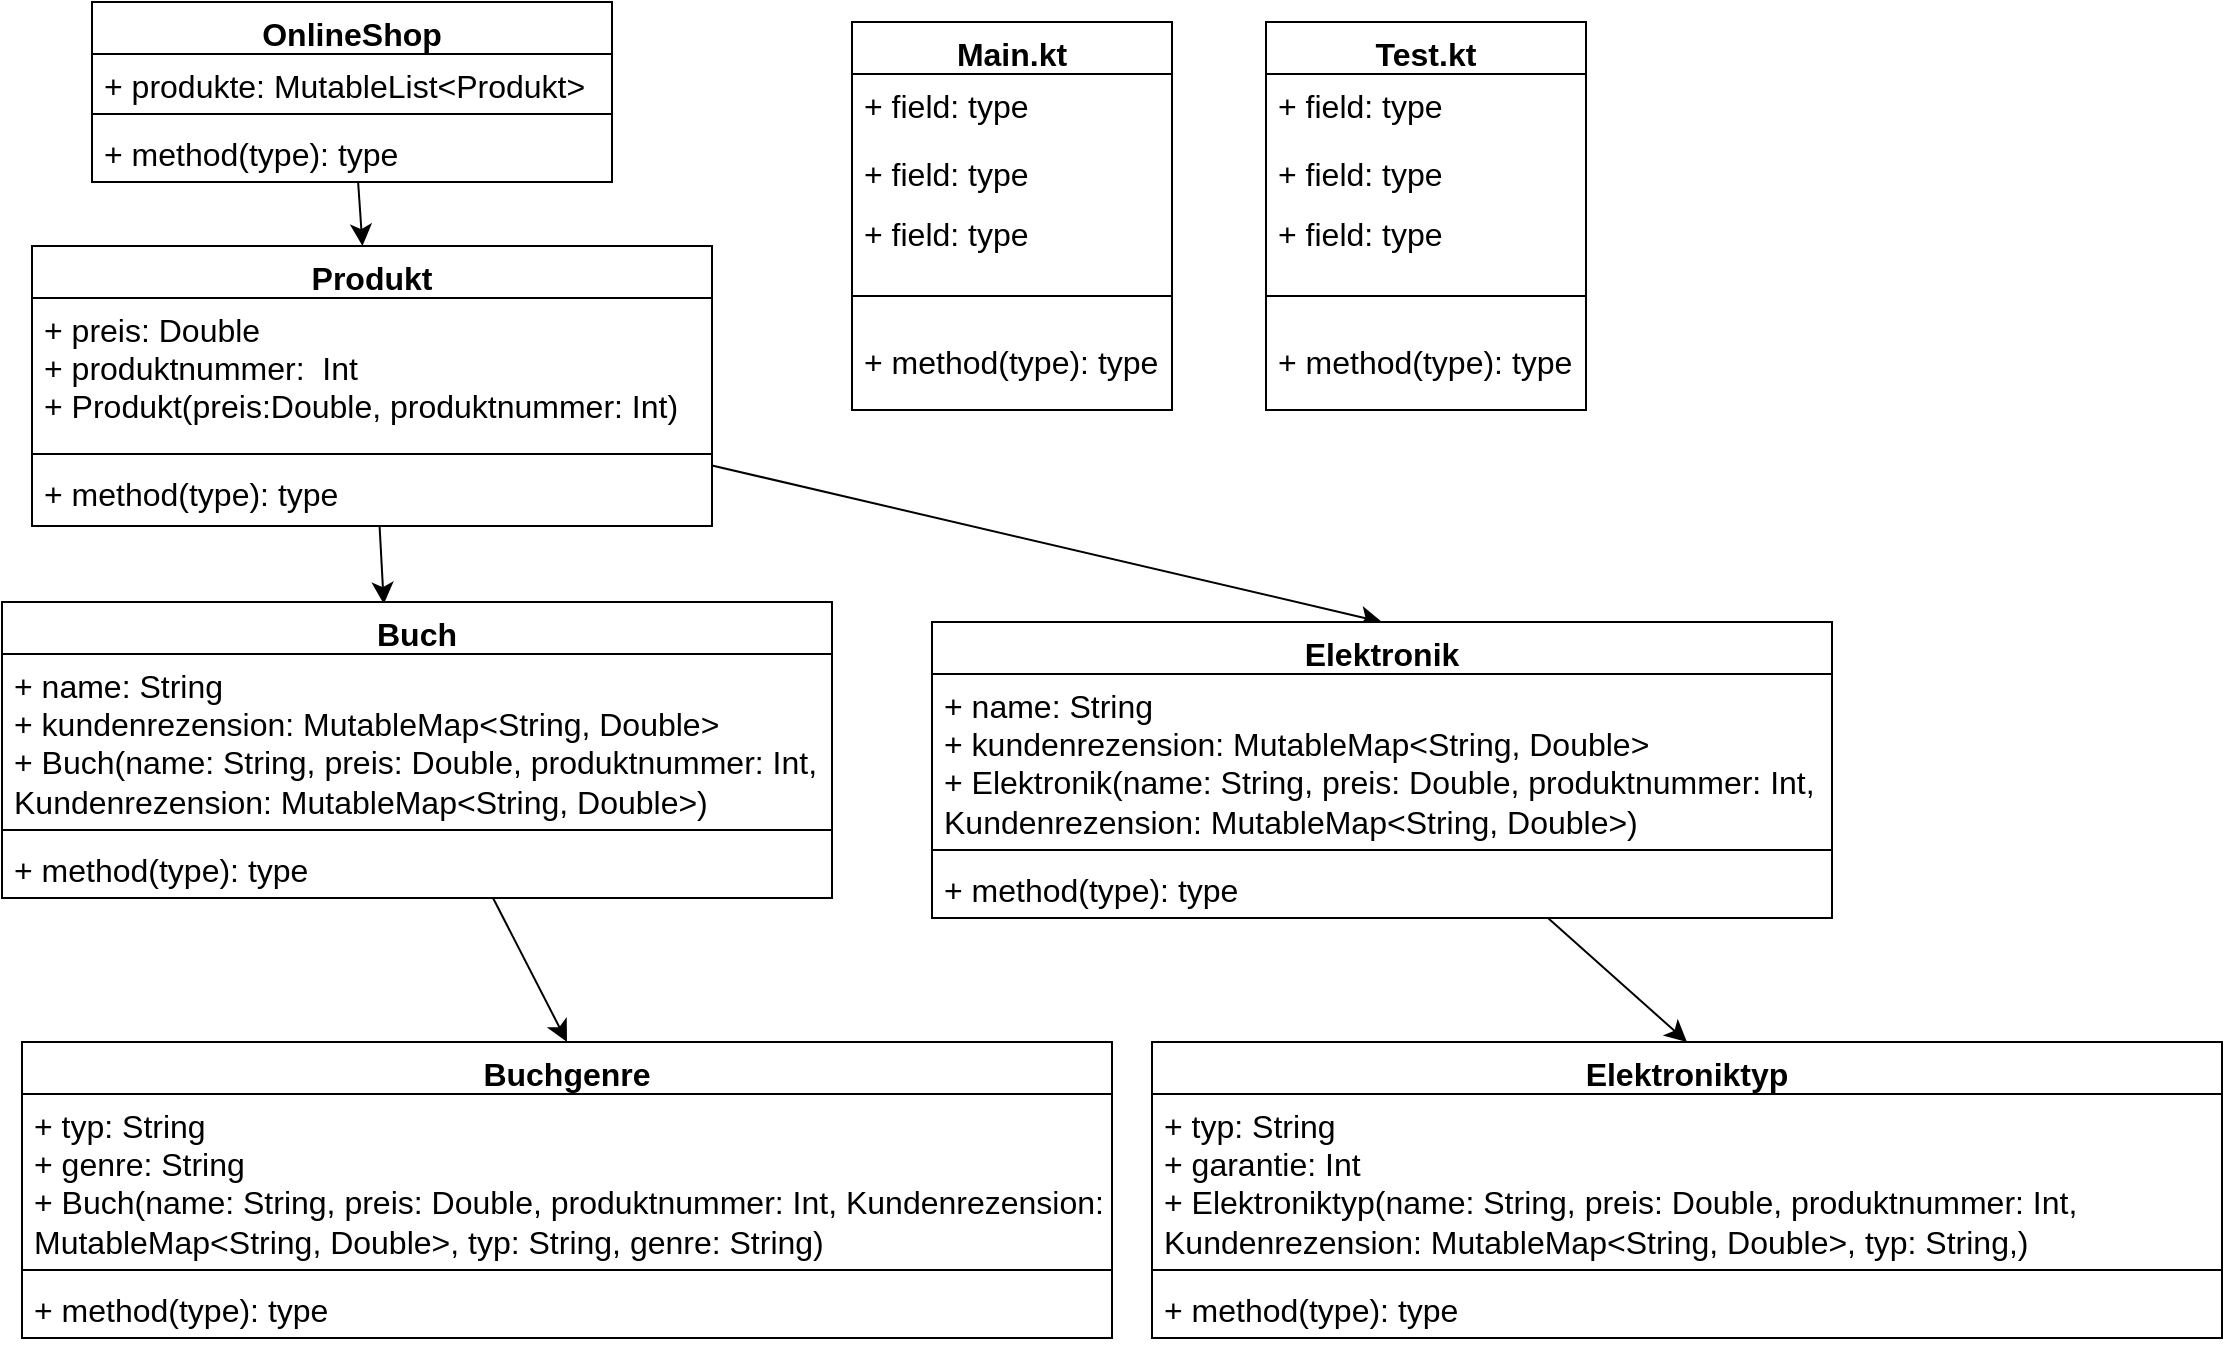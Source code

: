 <mxfile version="22.1.18" type="github">
  <diagram id="C5RBs43oDa-KdzZeNtuy" name="Page-1">
    <mxGraphModel dx="1640" dy="1195" grid="1" gridSize="10" guides="1" tooltips="1" connect="1" arrows="1" fold="1" page="1" pageScale="1" pageWidth="827" pageHeight="1169" math="0" shadow="0">
      <root>
        <mxCell id="WIyWlLk6GJQsqaUBKTNV-0" />
        <mxCell id="WIyWlLk6GJQsqaUBKTNV-1" parent="WIyWlLk6GJQsqaUBKTNV-0" />
        <mxCell id="T1GV25cz8PU00-jIa950-72" value="" style="edgeStyle=none;curved=1;rounded=0;orthogonalLoop=1;jettySize=auto;html=1;fontSize=12;startSize=8;endSize=8;" edge="1" parent="WIyWlLk6GJQsqaUBKTNV-1" source="T1GV25cz8PU00-jIa950-8" target="T1GV25cz8PU00-jIa950-34">
          <mxGeometry relative="1" as="geometry" />
        </mxCell>
        <mxCell id="T1GV25cz8PU00-jIa950-8" value="OnlineShop" style="swimlane;fontStyle=1;align=center;verticalAlign=top;childLayout=stackLayout;horizontal=1;startSize=26;horizontalStack=0;resizeParent=1;resizeParentMax=0;resizeLast=0;collapsible=1;marginBottom=0;whiteSpace=wrap;html=1;fontSize=16;" vertex="1" parent="WIyWlLk6GJQsqaUBKTNV-1">
          <mxGeometry x="280" y="160" width="260" height="90" as="geometry" />
        </mxCell>
        <mxCell id="T1GV25cz8PU00-jIa950-9" value="+ produkte:&amp;nbsp;MutableList&amp;lt;Produkt&amp;gt;" style="text;strokeColor=none;fillColor=none;align=left;verticalAlign=top;spacingLeft=4;spacingRight=4;overflow=hidden;rotatable=0;points=[[0,0.5],[1,0.5]];portConstraint=eastwest;whiteSpace=wrap;html=1;fontSize=16;" vertex="1" parent="T1GV25cz8PU00-jIa950-8">
          <mxGeometry y="26" width="260" height="26" as="geometry" />
        </mxCell>
        <mxCell id="T1GV25cz8PU00-jIa950-10" value="" style="line;strokeWidth=1;fillColor=none;align=left;verticalAlign=middle;spacingTop=-1;spacingLeft=3;spacingRight=3;rotatable=0;labelPosition=right;points=[];portConstraint=eastwest;strokeColor=inherit;fontSize=16;" vertex="1" parent="T1GV25cz8PU00-jIa950-8">
          <mxGeometry y="52" width="260" height="8" as="geometry" />
        </mxCell>
        <mxCell id="T1GV25cz8PU00-jIa950-11" value="+ method(type): type" style="text;strokeColor=none;fillColor=none;align=left;verticalAlign=top;spacingLeft=4;spacingRight=4;overflow=hidden;rotatable=0;points=[[0,0.5],[1,0.5]];portConstraint=eastwest;whiteSpace=wrap;html=1;fontSize=16;" vertex="1" parent="T1GV25cz8PU00-jIa950-8">
          <mxGeometry y="60" width="260" height="30" as="geometry" />
        </mxCell>
        <mxCell id="T1GV25cz8PU00-jIa950-12" value="Main.kt" style="swimlane;fontStyle=1;align=center;verticalAlign=top;childLayout=stackLayout;horizontal=1;startSize=26;horizontalStack=0;resizeParent=1;resizeParentMax=0;resizeLast=0;collapsible=1;marginBottom=0;whiteSpace=wrap;html=1;fontSize=16;" vertex="1" parent="WIyWlLk6GJQsqaUBKTNV-1">
          <mxGeometry x="660" y="170" width="160" height="194" as="geometry" />
        </mxCell>
        <mxCell id="T1GV25cz8PU00-jIa950-13" value="+ field: type" style="text;strokeColor=none;fillColor=none;align=left;verticalAlign=top;spacingLeft=4;spacingRight=4;overflow=hidden;rotatable=0;points=[[0,0.5],[1,0.5]];portConstraint=eastwest;whiteSpace=wrap;html=1;fontSize=16;" vertex="1" parent="T1GV25cz8PU00-jIa950-12">
          <mxGeometry y="26" width="160" height="34" as="geometry" />
        </mxCell>
        <mxCell id="T1GV25cz8PU00-jIa950-30" value="+ field: type" style="text;strokeColor=none;fillColor=none;align=left;verticalAlign=top;spacingLeft=4;spacingRight=4;overflow=hidden;rotatable=0;points=[[0,0.5],[1,0.5]];portConstraint=eastwest;whiteSpace=wrap;html=1;fontSize=16;" vertex="1" parent="T1GV25cz8PU00-jIa950-12">
          <mxGeometry y="60" width="160" height="30" as="geometry" />
        </mxCell>
        <mxCell id="T1GV25cz8PU00-jIa950-31" value="+ field: type" style="text;strokeColor=none;fillColor=none;align=left;verticalAlign=top;spacingLeft=4;spacingRight=4;overflow=hidden;rotatable=0;points=[[0,0.5],[1,0.5]];portConstraint=eastwest;whiteSpace=wrap;html=1;fontSize=16;" vertex="1" parent="T1GV25cz8PU00-jIa950-12">
          <mxGeometry y="90" width="160" height="30" as="geometry" />
        </mxCell>
        <mxCell id="T1GV25cz8PU00-jIa950-14" value="" style="line;strokeWidth=1;fillColor=none;align=left;verticalAlign=middle;spacingTop=-1;spacingLeft=3;spacingRight=3;rotatable=0;labelPosition=right;points=[];portConstraint=eastwest;strokeColor=inherit;fontSize=16;" vertex="1" parent="T1GV25cz8PU00-jIa950-12">
          <mxGeometry y="120" width="160" height="34" as="geometry" />
        </mxCell>
        <mxCell id="T1GV25cz8PU00-jIa950-15" value="+ method(type): type" style="text;strokeColor=none;fillColor=none;align=left;verticalAlign=top;spacingLeft=4;spacingRight=4;overflow=hidden;rotatable=0;points=[[0,0.5],[1,0.5]];portConstraint=eastwest;whiteSpace=wrap;html=1;fontSize=16;" vertex="1" parent="T1GV25cz8PU00-jIa950-12">
          <mxGeometry y="154" width="160" height="40" as="geometry" />
        </mxCell>
        <mxCell id="T1GV25cz8PU00-jIa950-52" value="" style="edgeStyle=none;curved=1;rounded=0;orthogonalLoop=1;jettySize=auto;html=1;fontSize=12;startSize=8;endSize=8;entryX=0.46;entryY=0.007;entryDx=0;entryDy=0;entryPerimeter=0;" edge="1" parent="WIyWlLk6GJQsqaUBKTNV-1" source="T1GV25cz8PU00-jIa950-34" target="T1GV25cz8PU00-jIa950-42">
          <mxGeometry relative="1" as="geometry" />
        </mxCell>
        <mxCell id="T1GV25cz8PU00-jIa950-74" style="edgeStyle=none;curved=1;rounded=0;orthogonalLoop=1;jettySize=auto;html=1;entryX=0.5;entryY=0;entryDx=0;entryDy=0;fontSize=12;startSize=8;endSize=8;" edge="1" parent="WIyWlLk6GJQsqaUBKTNV-1" source="T1GV25cz8PU00-jIa950-34" target="T1GV25cz8PU00-jIa950-54">
          <mxGeometry relative="1" as="geometry" />
        </mxCell>
        <mxCell id="T1GV25cz8PU00-jIa950-34" value="Produkt" style="swimlane;fontStyle=1;align=center;verticalAlign=top;childLayout=stackLayout;horizontal=1;startSize=26;horizontalStack=0;resizeParent=1;resizeParentMax=0;resizeLast=0;collapsible=1;marginBottom=0;whiteSpace=wrap;html=1;fontSize=16;" vertex="1" parent="WIyWlLk6GJQsqaUBKTNV-1">
          <mxGeometry x="250" y="282" width="340" height="140" as="geometry" />
        </mxCell>
        <mxCell id="T1GV25cz8PU00-jIa950-35" value="+ preis: Double&lt;br&gt;+ produktnummer: &amp;nbsp;Int&lt;br&gt;+ Produkt(preis:Double, produktnummer: Int)" style="text;strokeColor=none;fillColor=none;align=left;verticalAlign=top;spacingLeft=4;spacingRight=4;overflow=hidden;rotatable=0;points=[[0,0.5],[1,0.5]];portConstraint=eastwest;whiteSpace=wrap;html=1;fontSize=16;" vertex="1" parent="T1GV25cz8PU00-jIa950-34">
          <mxGeometry y="26" width="340" height="74" as="geometry" />
        </mxCell>
        <mxCell id="T1GV25cz8PU00-jIa950-36" value="" style="line;strokeWidth=1;fillColor=none;align=left;verticalAlign=middle;spacingTop=-1;spacingLeft=3;spacingRight=3;rotatable=0;labelPosition=right;points=[];portConstraint=eastwest;strokeColor=inherit;fontSize=16;" vertex="1" parent="T1GV25cz8PU00-jIa950-34">
          <mxGeometry y="100" width="340" height="8" as="geometry" />
        </mxCell>
        <mxCell id="T1GV25cz8PU00-jIa950-37" value="+ method(type): type" style="text;strokeColor=none;fillColor=none;align=left;verticalAlign=top;spacingLeft=4;spacingRight=4;overflow=hidden;rotatable=0;points=[[0,0.5],[1,0.5]];portConstraint=eastwest;whiteSpace=wrap;html=1;fontSize=16;" vertex="1" parent="T1GV25cz8PU00-jIa950-34">
          <mxGeometry y="108" width="340" height="32" as="geometry" />
        </mxCell>
        <mxCell id="T1GV25cz8PU00-jIa950-73" style="edgeStyle=none;curved=1;rounded=0;orthogonalLoop=1;jettySize=auto;html=1;entryX=0.5;entryY=0;entryDx=0;entryDy=0;fontSize=12;startSize=8;endSize=8;" edge="1" parent="WIyWlLk6GJQsqaUBKTNV-1" source="T1GV25cz8PU00-jIa950-42" target="T1GV25cz8PU00-jIa950-58">
          <mxGeometry relative="1" as="geometry" />
        </mxCell>
        <mxCell id="T1GV25cz8PU00-jIa950-42" value="Buch" style="swimlane;fontStyle=1;align=center;verticalAlign=top;childLayout=stackLayout;horizontal=1;startSize=26;horizontalStack=0;resizeParent=1;resizeParentMax=0;resizeLast=0;collapsible=1;marginBottom=0;whiteSpace=wrap;html=1;fontSize=16;" vertex="1" parent="WIyWlLk6GJQsqaUBKTNV-1">
          <mxGeometry x="235" y="460" width="415" height="148" as="geometry" />
        </mxCell>
        <mxCell id="T1GV25cz8PU00-jIa950-43" value="+ name: String&lt;br&gt;+ kundenrezension: MutableMap&amp;lt;String, Double&amp;gt;&lt;br&gt;+ Buch(name: String, preis: Double, produktnummer: Int, Kundenrezension: MutableMap&amp;lt;String, Double&amp;gt;)" style="text;strokeColor=none;fillColor=none;align=left;verticalAlign=top;spacingLeft=4;spacingRight=4;overflow=hidden;rotatable=0;points=[[0,0.5],[1,0.5]];portConstraint=eastwest;whiteSpace=wrap;html=1;fontSize=16;" vertex="1" parent="T1GV25cz8PU00-jIa950-42">
          <mxGeometry y="26" width="415" height="84" as="geometry" />
        </mxCell>
        <mxCell id="T1GV25cz8PU00-jIa950-44" value="" style="line;strokeWidth=1;fillColor=none;align=left;verticalAlign=middle;spacingTop=-1;spacingLeft=3;spacingRight=3;rotatable=0;labelPosition=right;points=[];portConstraint=eastwest;strokeColor=inherit;fontSize=16;" vertex="1" parent="T1GV25cz8PU00-jIa950-42">
          <mxGeometry y="110" width="415" height="8" as="geometry" />
        </mxCell>
        <mxCell id="T1GV25cz8PU00-jIa950-45" value="+ method(type): type" style="text;strokeColor=none;fillColor=none;align=left;verticalAlign=top;spacingLeft=4;spacingRight=4;overflow=hidden;rotatable=0;points=[[0,0.5],[1,0.5]];portConstraint=eastwest;whiteSpace=wrap;html=1;fontSize=16;" vertex="1" parent="T1GV25cz8PU00-jIa950-42">
          <mxGeometry y="118" width="415" height="30" as="geometry" />
        </mxCell>
        <mxCell id="T1GV25cz8PU00-jIa950-75" style="edgeStyle=none;curved=1;rounded=0;orthogonalLoop=1;jettySize=auto;html=1;entryX=0.5;entryY=0;entryDx=0;entryDy=0;fontSize=12;startSize=8;endSize=8;" edge="1" parent="WIyWlLk6GJQsqaUBKTNV-1" source="T1GV25cz8PU00-jIa950-54" target="T1GV25cz8PU00-jIa950-62">
          <mxGeometry relative="1" as="geometry" />
        </mxCell>
        <mxCell id="T1GV25cz8PU00-jIa950-54" value="Elektronik" style="swimlane;fontStyle=1;align=center;verticalAlign=top;childLayout=stackLayout;horizontal=1;startSize=26;horizontalStack=0;resizeParent=1;resizeParentMax=0;resizeLast=0;collapsible=1;marginBottom=0;whiteSpace=wrap;html=1;fontSize=16;" vertex="1" parent="WIyWlLk6GJQsqaUBKTNV-1">
          <mxGeometry x="700" y="470" width="450" height="148" as="geometry" />
        </mxCell>
        <mxCell id="T1GV25cz8PU00-jIa950-55" value="+ name: String&lt;br&gt;+ kundenrezension: MutableMap&amp;lt;String, Double&amp;gt;&lt;br&gt;+ Elektronik(name: String, preis: Double, produktnummer: Int, Kundenrezension: MutableMap&amp;lt;String, Double&amp;gt;)" style="text;strokeColor=none;fillColor=none;align=left;verticalAlign=top;spacingLeft=4;spacingRight=4;overflow=hidden;rotatable=0;points=[[0,0.5],[1,0.5]];portConstraint=eastwest;whiteSpace=wrap;html=1;fontSize=16;" vertex="1" parent="T1GV25cz8PU00-jIa950-54">
          <mxGeometry y="26" width="450" height="84" as="geometry" />
        </mxCell>
        <mxCell id="T1GV25cz8PU00-jIa950-56" value="" style="line;strokeWidth=1;fillColor=none;align=left;verticalAlign=middle;spacingTop=-1;spacingLeft=3;spacingRight=3;rotatable=0;labelPosition=right;points=[];portConstraint=eastwest;strokeColor=inherit;fontSize=16;" vertex="1" parent="T1GV25cz8PU00-jIa950-54">
          <mxGeometry y="110" width="450" height="8" as="geometry" />
        </mxCell>
        <mxCell id="T1GV25cz8PU00-jIa950-57" value="+ method(type): type" style="text;strokeColor=none;fillColor=none;align=left;verticalAlign=top;spacingLeft=4;spacingRight=4;overflow=hidden;rotatable=0;points=[[0,0.5],[1,0.5]];portConstraint=eastwest;whiteSpace=wrap;html=1;fontSize=16;" vertex="1" parent="T1GV25cz8PU00-jIa950-54">
          <mxGeometry y="118" width="450" height="30" as="geometry" />
        </mxCell>
        <mxCell id="T1GV25cz8PU00-jIa950-58" value="Buchgenre" style="swimlane;fontStyle=1;align=center;verticalAlign=top;childLayout=stackLayout;horizontal=1;startSize=26;horizontalStack=0;resizeParent=1;resizeParentMax=0;resizeLast=0;collapsible=1;marginBottom=0;whiteSpace=wrap;html=1;fontSize=16;" vertex="1" parent="WIyWlLk6GJQsqaUBKTNV-1">
          <mxGeometry x="245" y="680" width="545" height="148" as="geometry" />
        </mxCell>
        <mxCell id="T1GV25cz8PU00-jIa950-59" value="+ typ: String&lt;br&gt;+ genre: String&lt;br&gt;+ Buch(name: String, preis: Double, produktnummer: Int, Kundenrezension: MutableMap&amp;lt;String, Double&amp;gt;, typ: String, genre: String)" style="text;strokeColor=none;fillColor=none;align=left;verticalAlign=top;spacingLeft=4;spacingRight=4;overflow=hidden;rotatable=0;points=[[0,0.5],[1,0.5]];portConstraint=eastwest;whiteSpace=wrap;html=1;fontSize=16;" vertex="1" parent="T1GV25cz8PU00-jIa950-58">
          <mxGeometry y="26" width="545" height="84" as="geometry" />
        </mxCell>
        <mxCell id="T1GV25cz8PU00-jIa950-60" value="" style="line;strokeWidth=1;fillColor=none;align=left;verticalAlign=middle;spacingTop=-1;spacingLeft=3;spacingRight=3;rotatable=0;labelPosition=right;points=[];portConstraint=eastwest;strokeColor=inherit;fontSize=16;" vertex="1" parent="T1GV25cz8PU00-jIa950-58">
          <mxGeometry y="110" width="545" height="8" as="geometry" />
        </mxCell>
        <mxCell id="T1GV25cz8PU00-jIa950-61" value="+ method(type): type" style="text;strokeColor=none;fillColor=none;align=left;verticalAlign=top;spacingLeft=4;spacingRight=4;overflow=hidden;rotatable=0;points=[[0,0.5],[1,0.5]];portConstraint=eastwest;whiteSpace=wrap;html=1;fontSize=16;" vertex="1" parent="T1GV25cz8PU00-jIa950-58">
          <mxGeometry y="118" width="545" height="30" as="geometry" />
        </mxCell>
        <mxCell id="T1GV25cz8PU00-jIa950-62" value="Elektroniktyp" style="swimlane;fontStyle=1;align=center;verticalAlign=top;childLayout=stackLayout;horizontal=1;startSize=26;horizontalStack=0;resizeParent=1;resizeParentMax=0;resizeLast=0;collapsible=1;marginBottom=0;whiteSpace=wrap;html=1;fontSize=16;" vertex="1" parent="WIyWlLk6GJQsqaUBKTNV-1">
          <mxGeometry x="810" y="680" width="535" height="148" as="geometry" />
        </mxCell>
        <mxCell id="T1GV25cz8PU00-jIa950-63" value="+ typ: String&lt;br&gt;+ garantie: Int&lt;br&gt;+ Elektroniktyp(name: String, preis: Double, produktnummer: Int, Kundenrezension: MutableMap&amp;lt;String, Double&amp;gt;, typ: String,)" style="text;strokeColor=none;fillColor=none;align=left;verticalAlign=top;spacingLeft=4;spacingRight=4;overflow=hidden;rotatable=0;points=[[0,0.5],[1,0.5]];portConstraint=eastwest;whiteSpace=wrap;html=1;fontSize=16;" vertex="1" parent="T1GV25cz8PU00-jIa950-62">
          <mxGeometry y="26" width="535" height="84" as="geometry" />
        </mxCell>
        <mxCell id="T1GV25cz8PU00-jIa950-64" value="" style="line;strokeWidth=1;fillColor=none;align=left;verticalAlign=middle;spacingTop=-1;spacingLeft=3;spacingRight=3;rotatable=0;labelPosition=right;points=[];portConstraint=eastwest;strokeColor=inherit;fontSize=16;" vertex="1" parent="T1GV25cz8PU00-jIa950-62">
          <mxGeometry y="110" width="535" height="8" as="geometry" />
        </mxCell>
        <mxCell id="T1GV25cz8PU00-jIa950-65" value="+ method(type): type" style="text;strokeColor=none;fillColor=none;align=left;verticalAlign=top;spacingLeft=4;spacingRight=4;overflow=hidden;rotatable=0;points=[[0,0.5],[1,0.5]];portConstraint=eastwest;whiteSpace=wrap;html=1;fontSize=16;" vertex="1" parent="T1GV25cz8PU00-jIa950-62">
          <mxGeometry y="118" width="535" height="30" as="geometry" />
        </mxCell>
        <mxCell id="T1GV25cz8PU00-jIa950-66" value="Test.kt" style="swimlane;fontStyle=1;align=center;verticalAlign=top;childLayout=stackLayout;horizontal=1;startSize=26;horizontalStack=0;resizeParent=1;resizeParentMax=0;resizeLast=0;collapsible=1;marginBottom=0;whiteSpace=wrap;html=1;fontSize=16;" vertex="1" parent="WIyWlLk6GJQsqaUBKTNV-1">
          <mxGeometry x="867" y="170" width="160" height="194" as="geometry" />
        </mxCell>
        <mxCell id="T1GV25cz8PU00-jIa950-67" value="+ field: type" style="text;strokeColor=none;fillColor=none;align=left;verticalAlign=top;spacingLeft=4;spacingRight=4;overflow=hidden;rotatable=0;points=[[0,0.5],[1,0.5]];portConstraint=eastwest;whiteSpace=wrap;html=1;fontSize=16;" vertex="1" parent="T1GV25cz8PU00-jIa950-66">
          <mxGeometry y="26" width="160" height="34" as="geometry" />
        </mxCell>
        <mxCell id="T1GV25cz8PU00-jIa950-68" value="+ field: type" style="text;strokeColor=none;fillColor=none;align=left;verticalAlign=top;spacingLeft=4;spacingRight=4;overflow=hidden;rotatable=0;points=[[0,0.5],[1,0.5]];portConstraint=eastwest;whiteSpace=wrap;html=1;fontSize=16;" vertex="1" parent="T1GV25cz8PU00-jIa950-66">
          <mxGeometry y="60" width="160" height="30" as="geometry" />
        </mxCell>
        <mxCell id="T1GV25cz8PU00-jIa950-69" value="+ field: type" style="text;strokeColor=none;fillColor=none;align=left;verticalAlign=top;spacingLeft=4;spacingRight=4;overflow=hidden;rotatable=0;points=[[0,0.5],[1,0.5]];portConstraint=eastwest;whiteSpace=wrap;html=1;fontSize=16;" vertex="1" parent="T1GV25cz8PU00-jIa950-66">
          <mxGeometry y="90" width="160" height="30" as="geometry" />
        </mxCell>
        <mxCell id="T1GV25cz8PU00-jIa950-70" value="" style="line;strokeWidth=1;fillColor=none;align=left;verticalAlign=middle;spacingTop=-1;spacingLeft=3;spacingRight=3;rotatable=0;labelPosition=right;points=[];portConstraint=eastwest;strokeColor=inherit;fontSize=16;" vertex="1" parent="T1GV25cz8PU00-jIa950-66">
          <mxGeometry y="120" width="160" height="34" as="geometry" />
        </mxCell>
        <mxCell id="T1GV25cz8PU00-jIa950-71" value="+ method(type): type" style="text;strokeColor=none;fillColor=none;align=left;verticalAlign=top;spacingLeft=4;spacingRight=4;overflow=hidden;rotatable=0;points=[[0,0.5],[1,0.5]];portConstraint=eastwest;whiteSpace=wrap;html=1;fontSize=16;" vertex="1" parent="T1GV25cz8PU00-jIa950-66">
          <mxGeometry y="154" width="160" height="40" as="geometry" />
        </mxCell>
      </root>
    </mxGraphModel>
  </diagram>
</mxfile>
